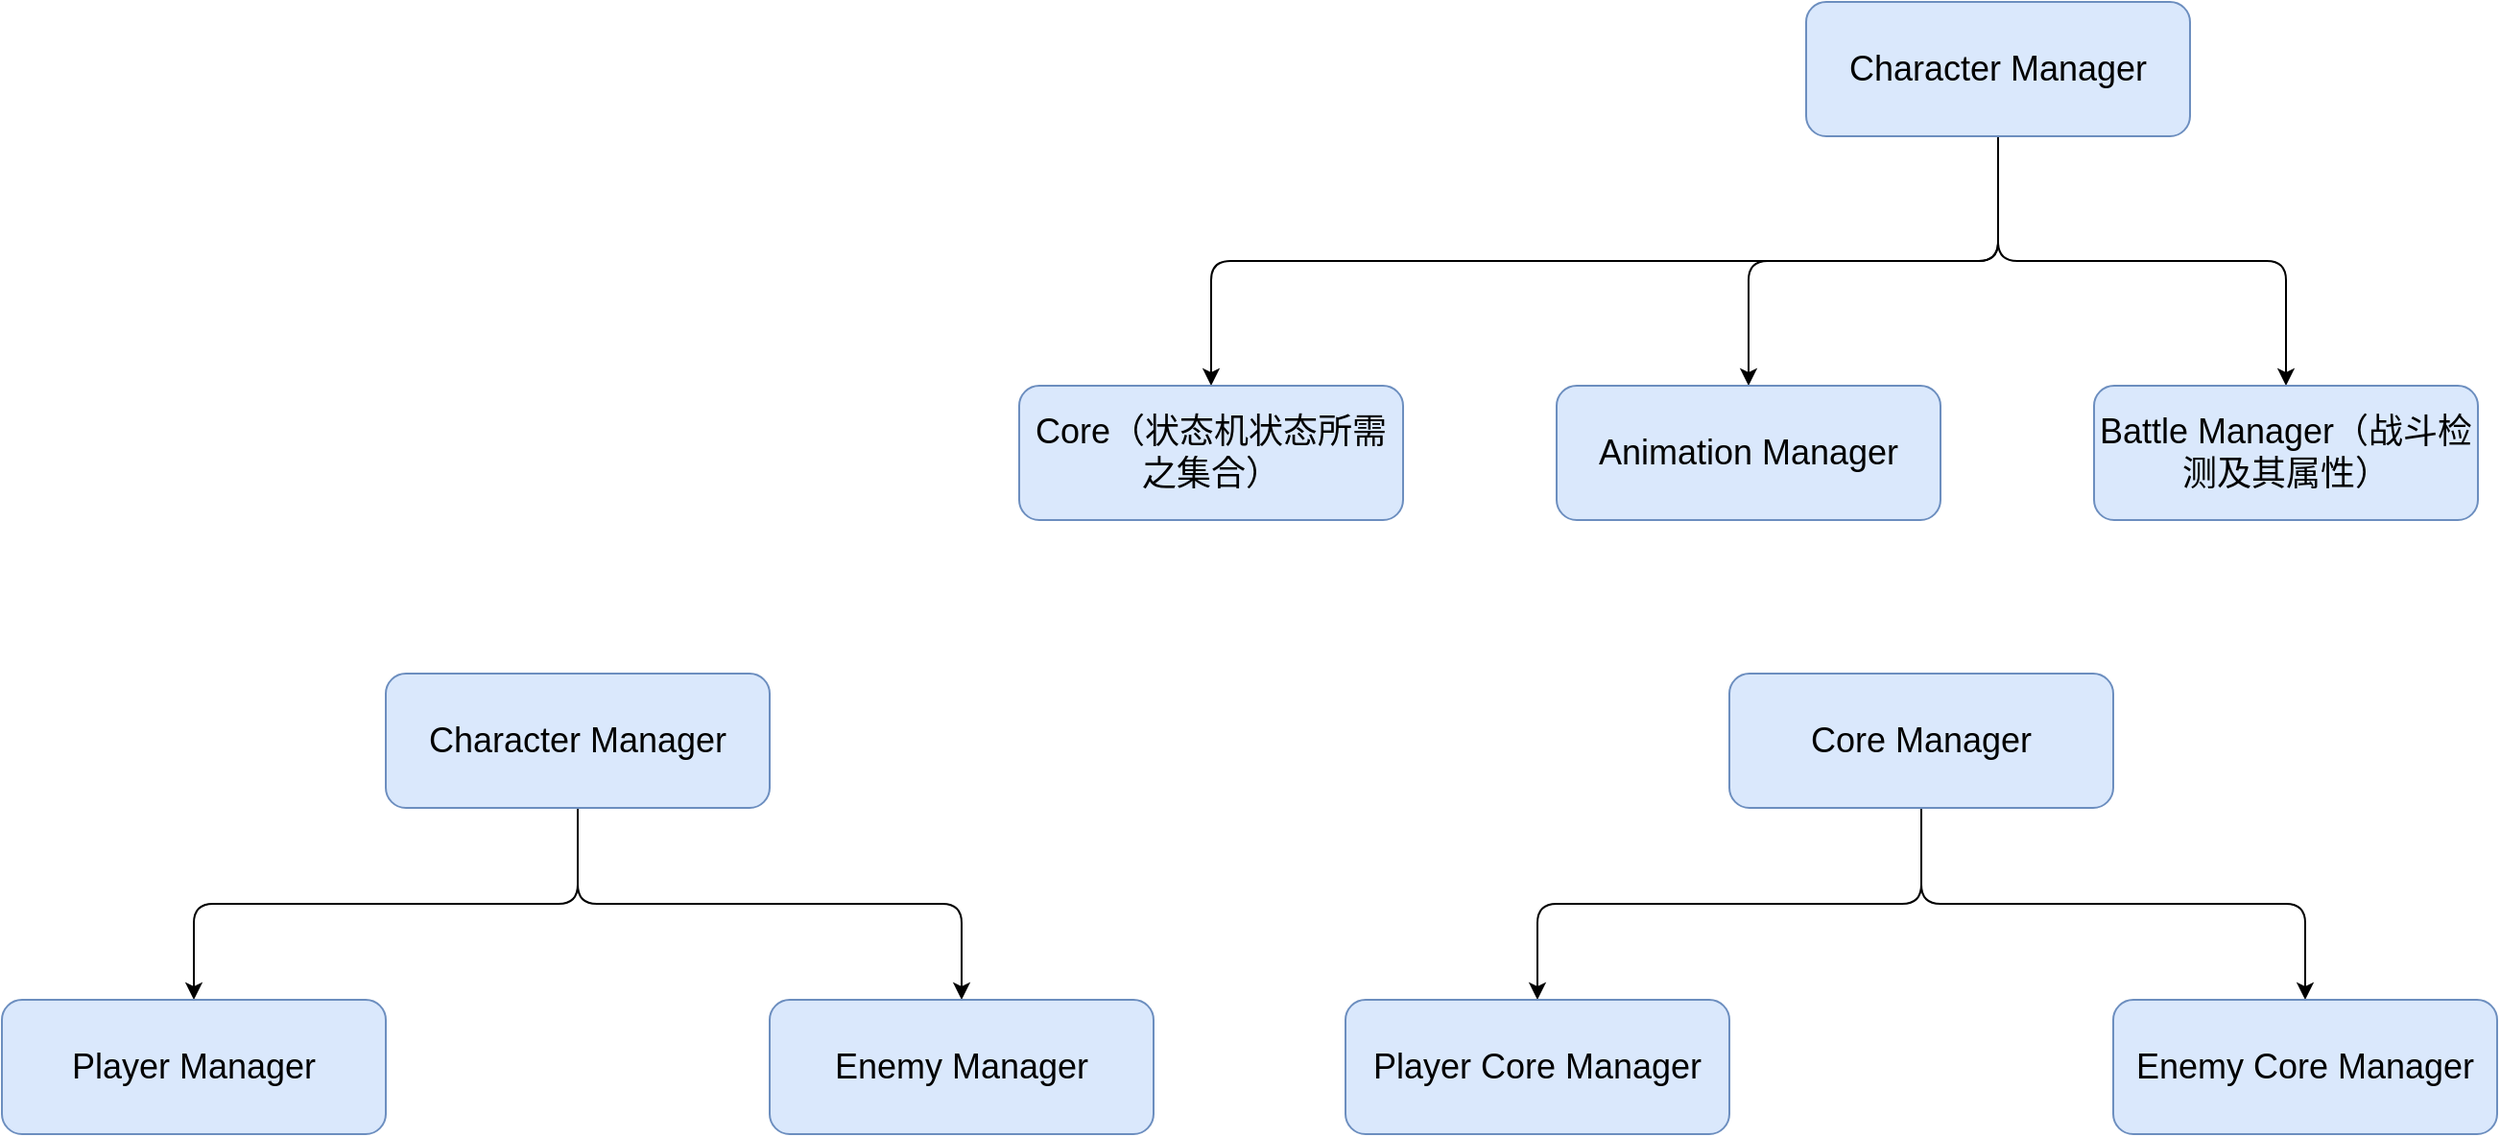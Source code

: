 <mxfile version="20.3.0" type="device"><diagram id="q4JAOg9nsMeg8hRjijgt" name="第 1 页"><mxGraphModel dx="3982" dy="1225" grid="1" gridSize="10" guides="1" tooltips="1" connect="1" arrows="1" fold="1" page="1" pageScale="1" pageWidth="1920" pageHeight="1200" math="0" shadow="0"><root><mxCell id="0"/><mxCell id="1" parent="0"/><mxCell id="fU0InTTi2WtmSSnvXxSZ-8" style="edgeStyle=orthogonalEdgeStyle;rounded=1;jumpStyle=arc;orthogonalLoop=1;jettySize=auto;html=1;exitX=0.5;exitY=1;exitDx=0;exitDy=0;fontSize=18;entryX=0.5;entryY=0;entryDx=0;entryDy=0;" parent="1" source="fU0InTTi2WtmSSnvXxSZ-1" target="fU0InTTi2WtmSSnvXxSZ-4" edge="1"><mxGeometry relative="1" as="geometry"><mxPoint x="550" y="420" as="targetPoint"/></mxGeometry></mxCell><mxCell id="fU0InTTi2WtmSSnvXxSZ-9" style="edgeStyle=orthogonalEdgeStyle;rounded=1;jumpStyle=arc;orthogonalLoop=1;jettySize=auto;html=1;exitX=0.5;exitY=1;exitDx=0;exitDy=0;fontSize=18;" parent="1" source="fU0InTTi2WtmSSnvXxSZ-1" target="fU0InTTi2WtmSSnvXxSZ-3" edge="1"><mxGeometry relative="1" as="geometry"/></mxCell><mxCell id="fU0InTTi2WtmSSnvXxSZ-10" style="edgeStyle=orthogonalEdgeStyle;rounded=1;jumpStyle=arc;orthogonalLoop=1;jettySize=auto;html=1;exitX=0.5;exitY=1;exitDx=0;exitDy=0;entryX=0.5;entryY=0;entryDx=0;entryDy=0;fontSize=18;" parent="1" source="fU0InTTi2WtmSSnvXxSZ-1" target="fU0InTTi2WtmSSnvXxSZ-2" edge="1"><mxGeometry relative="1" as="geometry"/></mxCell><mxCell id="fU0InTTi2WtmSSnvXxSZ-1" value="&lt;span style=&quot;font-size: 18px;&quot;&gt;Character Manager&lt;/span&gt;" style="rounded=1;whiteSpace=wrap;html=1;fillColor=#dae8fc;strokeColor=#6c8ebf;" parent="1" vertex="1"><mxGeometry x="860" y="270" width="200" height="70" as="geometry"/></mxCell><mxCell id="fU0InTTi2WtmSSnvXxSZ-2" value="&lt;span style=&quot;font-size: 18px;&quot;&gt;Battle Manager（战斗检测及其属性）&lt;/span&gt;" style="rounded=1;whiteSpace=wrap;html=1;fillColor=#dae8fc;strokeColor=#6c8ebf;" parent="1" vertex="1"><mxGeometry x="1010" y="470" width="200" height="70" as="geometry"/></mxCell><mxCell id="fU0InTTi2WtmSSnvXxSZ-3" value="&lt;span style=&quot;font-size: 18px;&quot;&gt;Animation Manager&lt;/span&gt;" style="rounded=1;whiteSpace=wrap;html=1;fillColor=#dae8fc;strokeColor=#6c8ebf;" parent="1" vertex="1"><mxGeometry x="730" y="470" width="200" height="70" as="geometry"/></mxCell><mxCell id="fU0InTTi2WtmSSnvXxSZ-4" value="&lt;span style=&quot;font-size: 18px;&quot;&gt;Core（状态机状态所需之集合）&lt;/span&gt;" style="rounded=1;whiteSpace=wrap;html=1;fillColor=#dae8fc;strokeColor=#6c8ebf;" parent="1" vertex="1"><mxGeometry x="450" y="470" width="200" height="70" as="geometry"/></mxCell><mxCell id="cDL7KfJnPDeSAgorkQkC-4" style="edgeStyle=orthogonalEdgeStyle;rounded=1;orthogonalLoop=1;jettySize=auto;html=1;exitX=0.5;exitY=1;exitDx=0;exitDy=0;entryX=0.5;entryY=0;entryDx=0;entryDy=0;jumpStyle=arc;" edge="1" parent="1" source="cDL7KfJnPDeSAgorkQkC-1" target="cDL7KfJnPDeSAgorkQkC-3"><mxGeometry relative="1" as="geometry"/></mxCell><mxCell id="cDL7KfJnPDeSAgorkQkC-5" style="edgeStyle=orthogonalEdgeStyle;rounded=1;jumpStyle=arc;orthogonalLoop=1;jettySize=auto;html=1;exitX=0.5;exitY=1;exitDx=0;exitDy=0;entryX=0.5;entryY=0;entryDx=0;entryDy=0;" edge="1" parent="1" source="cDL7KfJnPDeSAgorkQkC-1" target="cDL7KfJnPDeSAgorkQkC-2"><mxGeometry relative="1" as="geometry"/></mxCell><mxCell id="cDL7KfJnPDeSAgorkQkC-1" value="&lt;span style=&quot;font-size: 18px;&quot;&gt;Core Manager&lt;br&gt;&lt;/span&gt;" style="rounded=1;whiteSpace=wrap;html=1;fillColor=#dae8fc;strokeColor=#6c8ebf;" vertex="1" parent="1"><mxGeometry x="820" y="620" width="200" height="70" as="geometry"/></mxCell><mxCell id="cDL7KfJnPDeSAgorkQkC-2" value="&lt;span style=&quot;font-size: 18px;&quot;&gt;Enemy Core Manager&lt;br&gt;&lt;/span&gt;" style="rounded=1;whiteSpace=wrap;html=1;fillColor=#dae8fc;strokeColor=#6c8ebf;" vertex="1" parent="1"><mxGeometry x="1020" y="790" width="200" height="70" as="geometry"/></mxCell><mxCell id="cDL7KfJnPDeSAgorkQkC-3" value="&lt;span style=&quot;font-size: 18px;&quot;&gt;Player Core Manager&lt;br&gt;&lt;/span&gt;" style="rounded=1;whiteSpace=wrap;html=1;fillColor=#dae8fc;strokeColor=#6c8ebf;" vertex="1" parent="1"><mxGeometry x="620" y="790" width="200" height="70" as="geometry"/></mxCell><mxCell id="cDL7KfJnPDeSAgorkQkC-6" style="edgeStyle=orthogonalEdgeStyle;rounded=1;orthogonalLoop=1;jettySize=auto;html=1;exitX=0.5;exitY=1;exitDx=0;exitDy=0;entryX=0.5;entryY=0;entryDx=0;entryDy=0;jumpStyle=arc;" edge="1" source="cDL7KfJnPDeSAgorkQkC-8" target="cDL7KfJnPDeSAgorkQkC-10" parent="1"><mxGeometry relative="1" as="geometry"/></mxCell><mxCell id="cDL7KfJnPDeSAgorkQkC-7" style="edgeStyle=orthogonalEdgeStyle;rounded=1;jumpStyle=arc;orthogonalLoop=1;jettySize=auto;html=1;exitX=0.5;exitY=1;exitDx=0;exitDy=0;entryX=0.5;entryY=0;entryDx=0;entryDy=0;" edge="1" source="cDL7KfJnPDeSAgorkQkC-8" target="cDL7KfJnPDeSAgorkQkC-9" parent="1"><mxGeometry relative="1" as="geometry"/></mxCell><mxCell id="cDL7KfJnPDeSAgorkQkC-8" value="&lt;span style=&quot;font-size: 18px;&quot;&gt;Character Manager&lt;br&gt;&lt;/span&gt;" style="rounded=1;whiteSpace=wrap;html=1;fillColor=#dae8fc;strokeColor=#6c8ebf;" vertex="1" parent="1"><mxGeometry x="120" y="620" width="200" height="70" as="geometry"/></mxCell><mxCell id="cDL7KfJnPDeSAgorkQkC-9" value="&lt;span style=&quot;font-size: 18px;&quot;&gt;Enemy Manager&lt;br&gt;&lt;/span&gt;" style="rounded=1;whiteSpace=wrap;html=1;fillColor=#dae8fc;strokeColor=#6c8ebf;" vertex="1" parent="1"><mxGeometry x="320" y="790" width="200" height="70" as="geometry"/></mxCell><mxCell id="cDL7KfJnPDeSAgorkQkC-10" value="&lt;span style=&quot;font-size: 18px;&quot;&gt;Player Manager&lt;br&gt;&lt;/span&gt;" style="rounded=1;whiteSpace=wrap;html=1;fillColor=#dae8fc;strokeColor=#6c8ebf;" vertex="1" parent="1"><mxGeometry x="-80" y="790" width="200" height="70" as="geometry"/></mxCell></root></mxGraphModel></diagram></mxfile>